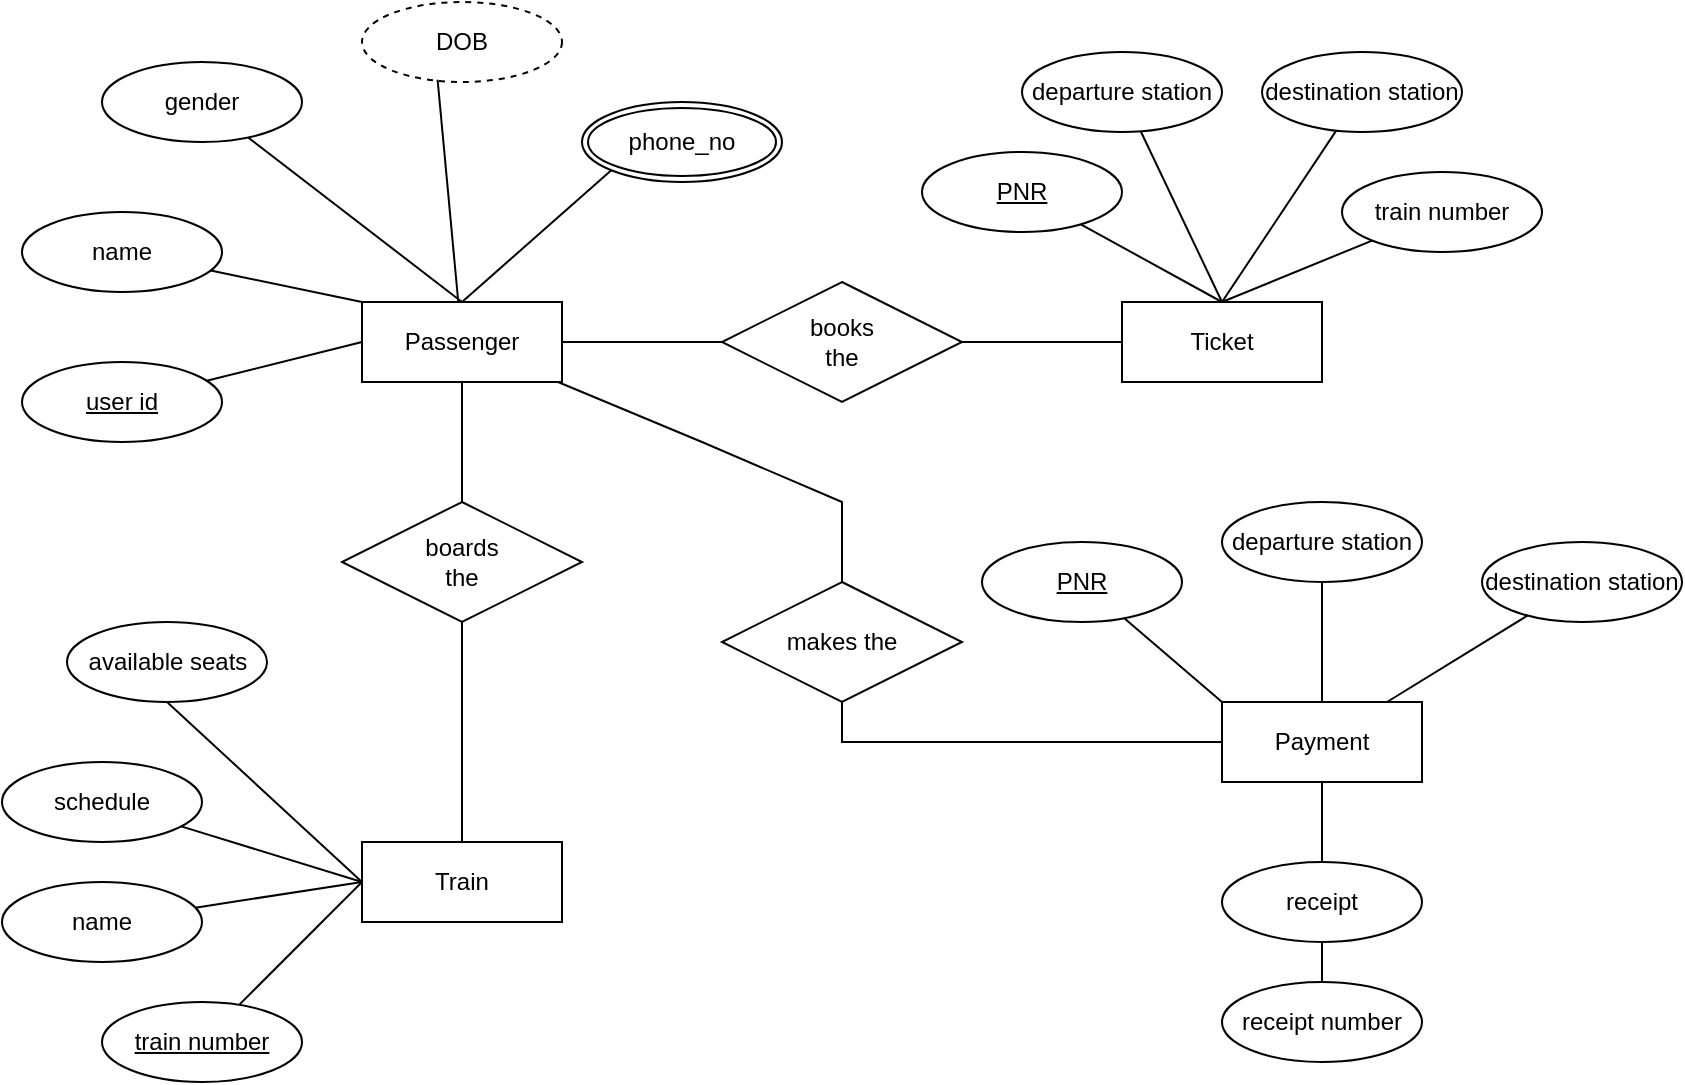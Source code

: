 <mxfile version="17.4.0" type="github">
  <diagram id="R2lEEEUBdFMjLlhIrx00" name="Page-1">
    <mxGraphModel dx="1021" dy="567" grid="1" gridSize="10" guides="1" tooltips="1" connect="1" arrows="1" fold="1" page="1" pageScale="1" pageWidth="850" pageHeight="1100" math="0" shadow="0" extFonts="Permanent Marker^https://fonts.googleapis.com/css?family=Permanent+Marker">
      <root>
        <mxCell id="0" />
        <mxCell id="1" parent="0" />
        <mxCell id="MBF6W-ac61NgdfQavCaw-21" value="Passenger&lt;br&gt;" style="whiteSpace=wrap;html=1;align=center;" parent="1" vertex="1">
          <mxGeometry x="190" y="200" width="100" height="40" as="geometry" />
        </mxCell>
        <mxCell id="MBF6W-ac61NgdfQavCaw-24" value="Ticket&lt;br&gt;" style="whiteSpace=wrap;html=1;align=center;" parent="1" vertex="1">
          <mxGeometry x="570" y="200" width="100" height="40" as="geometry" />
        </mxCell>
        <mxCell id="MBF6W-ac61NgdfQavCaw-25" value="DOB&lt;br&gt;" style="ellipse;whiteSpace=wrap;html=1;align=center;dashed=1;" parent="1" vertex="1">
          <mxGeometry x="190" y="50" width="100" height="40" as="geometry" />
        </mxCell>
        <mxCell id="MBF6W-ac61NgdfQavCaw-26" value="user id&lt;br&gt;" style="ellipse;whiteSpace=wrap;html=1;align=center;fontStyle=4;" parent="1" vertex="1">
          <mxGeometry x="20" y="230" width="100" height="40" as="geometry" />
        </mxCell>
        <mxCell id="MBF6W-ac61NgdfQavCaw-27" value="gender&lt;br&gt;" style="ellipse;whiteSpace=wrap;html=1;align=center;" parent="1" vertex="1">
          <mxGeometry x="60" y="80" width="100" height="40" as="geometry" />
        </mxCell>
        <mxCell id="MBF6W-ac61NgdfQavCaw-28" value="name&lt;br&gt;" style="ellipse;whiteSpace=wrap;html=1;align=center;" parent="1" vertex="1">
          <mxGeometry x="20" y="155" width="100" height="40" as="geometry" />
        </mxCell>
        <mxCell id="MBF6W-ac61NgdfQavCaw-29" value="" style="endArrow=none;html=1;rounded=0;entryX=0;entryY=0;entryDx=0;entryDy=0;" parent="1" source="MBF6W-ac61NgdfQavCaw-28" target="MBF6W-ac61NgdfQavCaw-21" edge="1">
          <mxGeometry relative="1" as="geometry">
            <mxPoint x="272.5" y="250" as="sourcePoint" />
            <mxPoint x="432.5" y="250" as="targetPoint" />
          </mxGeometry>
        </mxCell>
        <mxCell id="MBF6W-ac61NgdfQavCaw-30" value="" style="endArrow=none;html=1;rounded=0;entryX=0;entryY=0.5;entryDx=0;entryDy=0;" parent="1" source="MBF6W-ac61NgdfQavCaw-26" target="MBF6W-ac61NgdfQavCaw-21" edge="1">
          <mxGeometry relative="1" as="geometry">
            <mxPoint x="272.5" y="250" as="sourcePoint" />
            <mxPoint x="152.5" y="160" as="targetPoint" />
          </mxGeometry>
        </mxCell>
        <mxCell id="MBF6W-ac61NgdfQavCaw-32" value="" style="endArrow=none;html=1;rounded=0;entryX=0.5;entryY=0;entryDx=0;entryDy=0;" parent="1" source="MBF6W-ac61NgdfQavCaw-27" target="MBF6W-ac61NgdfQavCaw-21" edge="1">
          <mxGeometry relative="1" as="geometry">
            <mxPoint x="272.5" y="250" as="sourcePoint" />
            <mxPoint x="432.5" y="250" as="targetPoint" />
          </mxGeometry>
        </mxCell>
        <mxCell id="MBF6W-ac61NgdfQavCaw-33" value="PNR&lt;br&gt;" style="ellipse;whiteSpace=wrap;html=1;align=center;fontStyle=4;" parent="1" vertex="1">
          <mxGeometry x="470" y="125" width="100" height="40" as="geometry" />
        </mxCell>
        <mxCell id="MBF6W-ac61NgdfQavCaw-34" value="phone_no&lt;br&gt;" style="ellipse;shape=doubleEllipse;margin=3;whiteSpace=wrap;html=1;align=center;" parent="1" vertex="1">
          <mxGeometry x="300" y="100" width="100" height="40" as="geometry" />
        </mxCell>
        <mxCell id="MBF6W-ac61NgdfQavCaw-35" value="" style="endArrow=none;html=1;rounded=0;exitX=0.5;exitY=0;exitDx=0;exitDy=0;entryX=0;entryY=1;entryDx=0;entryDy=0;" parent="1" source="MBF6W-ac61NgdfQavCaw-21" target="MBF6W-ac61NgdfQavCaw-34" edge="1">
          <mxGeometry relative="1" as="geometry">
            <mxPoint x="272.5" y="240" as="sourcePoint" />
            <mxPoint x="432.5" y="240" as="targetPoint" />
          </mxGeometry>
        </mxCell>
        <mxCell id="M9bP560HoCuoHozRYCnY-1" value="departure station&lt;br&gt;" style="ellipse;whiteSpace=wrap;html=1;align=center;" vertex="1" parent="1">
          <mxGeometry x="520" y="75" width="100" height="40" as="geometry" />
        </mxCell>
        <mxCell id="M9bP560HoCuoHozRYCnY-2" value="destination station&lt;br&gt;" style="ellipse;whiteSpace=wrap;html=1;align=center;" vertex="1" parent="1">
          <mxGeometry x="640" y="75" width="100" height="40" as="geometry" />
        </mxCell>
        <mxCell id="M9bP560HoCuoHozRYCnY-4" value="train number&lt;br&gt;" style="ellipse;whiteSpace=wrap;html=1;align=center;" vertex="1" parent="1">
          <mxGeometry x="680" y="135" width="100" height="40" as="geometry" />
        </mxCell>
        <mxCell id="M9bP560HoCuoHozRYCnY-5" value="receipt number&lt;br&gt;" style="ellipse;whiteSpace=wrap;html=1;align=center;" vertex="1" parent="1">
          <mxGeometry x="620" y="540" width="100" height="40" as="geometry" />
        </mxCell>
        <mxCell id="M9bP560HoCuoHozRYCnY-7" value="" style="endArrow=none;html=1;rounded=0;entryX=0.5;entryY=0;entryDx=0;entryDy=0;" edge="1" parent="1" source="MBF6W-ac61NgdfQavCaw-33" target="MBF6W-ac61NgdfQavCaw-24">
          <mxGeometry relative="1" as="geometry">
            <mxPoint x="450" y="25" as="sourcePoint" />
            <mxPoint x="610" y="25" as="targetPoint" />
          </mxGeometry>
        </mxCell>
        <mxCell id="M9bP560HoCuoHozRYCnY-9" value="" style="endArrow=none;html=1;rounded=0;entryX=0.5;entryY=0;entryDx=0;entryDy=0;" edge="1" parent="1" source="M9bP560HoCuoHozRYCnY-1" target="MBF6W-ac61NgdfQavCaw-24">
          <mxGeometry relative="1" as="geometry">
            <mxPoint x="510" y="5" as="sourcePoint" />
            <mxPoint x="670" y="5" as="targetPoint" />
          </mxGeometry>
        </mxCell>
        <mxCell id="M9bP560HoCuoHozRYCnY-12" value="Payment&lt;br&gt;" style="whiteSpace=wrap;html=1;align=center;" vertex="1" parent="1">
          <mxGeometry x="620" y="400" width="100" height="40" as="geometry" />
        </mxCell>
        <mxCell id="M9bP560HoCuoHozRYCnY-13" value="PNR&lt;br&gt;" style="ellipse;whiteSpace=wrap;html=1;align=center;fontStyle=4;" vertex="1" parent="1">
          <mxGeometry x="500" y="320" width="100" height="40" as="geometry" />
        </mxCell>
        <mxCell id="M9bP560HoCuoHozRYCnY-14" value="departure station&lt;br&gt;" style="ellipse;whiteSpace=wrap;html=1;align=center;" vertex="1" parent="1">
          <mxGeometry x="620" y="300" width="100" height="40" as="geometry" />
        </mxCell>
        <mxCell id="M9bP560HoCuoHozRYCnY-15" value="destination station&lt;br&gt;" style="ellipse;whiteSpace=wrap;html=1;align=center;" vertex="1" parent="1">
          <mxGeometry x="750" y="320" width="100" height="40" as="geometry" />
        </mxCell>
        <mxCell id="M9bP560HoCuoHozRYCnY-16" value="receipt&lt;br&gt;" style="ellipse;whiteSpace=wrap;html=1;align=center;" vertex="1" parent="1">
          <mxGeometry x="620" y="480" width="100" height="40" as="geometry" />
        </mxCell>
        <mxCell id="M9bP560HoCuoHozRYCnY-20" value="" style="endArrow=none;html=1;rounded=0;" edge="1" parent="1" target="M9bP560HoCuoHozRYCnY-16" source="M9bP560HoCuoHozRYCnY-12">
          <mxGeometry relative="1" as="geometry">
            <mxPoint x="670" y="450" as="sourcePoint" />
            <mxPoint x="710" y="230" as="targetPoint" />
          </mxGeometry>
        </mxCell>
        <mxCell id="M9bP560HoCuoHozRYCnY-25" value="" style="endArrow=none;html=1;rounded=0;" edge="1" parent="1" source="M9bP560HoCuoHozRYCnY-16">
          <mxGeometry relative="1" as="geometry">
            <mxPoint x="670" y="480" as="sourcePoint" />
            <mxPoint x="670" y="540" as="targetPoint" />
          </mxGeometry>
        </mxCell>
        <mxCell id="M9bP560HoCuoHozRYCnY-28" value="Train" style="whiteSpace=wrap;html=1;align=center;" vertex="1" parent="1">
          <mxGeometry x="190" y="470" width="100" height="40" as="geometry" />
        </mxCell>
        <mxCell id="M9bP560HoCuoHozRYCnY-29" value="train number" style="ellipse;whiteSpace=wrap;html=1;align=center;fontStyle=4;" vertex="1" parent="1">
          <mxGeometry x="60" y="550" width="100" height="40" as="geometry" />
        </mxCell>
        <mxCell id="M9bP560HoCuoHozRYCnY-30" value="name" style="ellipse;whiteSpace=wrap;html=1;align=center;" vertex="1" parent="1">
          <mxGeometry x="10" y="490" width="100" height="40" as="geometry" />
        </mxCell>
        <mxCell id="M9bP560HoCuoHozRYCnY-31" value="available seats" style="ellipse;whiteSpace=wrap;html=1;align=center;" vertex="1" parent="1">
          <mxGeometry x="42.5" y="360" width="100" height="40" as="geometry" />
        </mxCell>
        <mxCell id="M9bP560HoCuoHozRYCnY-32" value="schedule" style="ellipse;whiteSpace=wrap;html=1;align=center;" vertex="1" parent="1">
          <mxGeometry x="10" y="430" width="100" height="40" as="geometry" />
        </mxCell>
        <mxCell id="M9bP560HoCuoHozRYCnY-33" value="" style="endArrow=none;html=1;rounded=0;entryX=0;entryY=0.5;entryDx=0;entryDy=0;" edge="1" parent="1" source="M9bP560HoCuoHozRYCnY-29" target="M9bP560HoCuoHozRYCnY-28">
          <mxGeometry relative="1" as="geometry">
            <mxPoint x="32.5" y="310" as="sourcePoint" />
            <mxPoint x="192.5" y="310" as="targetPoint" />
          </mxGeometry>
        </mxCell>
        <mxCell id="M9bP560HoCuoHozRYCnY-35" value="" style="endArrow=none;html=1;rounded=0;entryX=0;entryY=0.5;entryDx=0;entryDy=0;" edge="1" parent="1" source="M9bP560HoCuoHozRYCnY-30" target="M9bP560HoCuoHozRYCnY-28">
          <mxGeometry relative="1" as="geometry">
            <mxPoint x="92.5" y="290" as="sourcePoint" />
            <mxPoint x="252.5" y="290" as="targetPoint" />
          </mxGeometry>
        </mxCell>
        <mxCell id="M9bP560HoCuoHozRYCnY-38" value="" style="endArrow=none;html=1;rounded=0;entryX=0.5;entryY=0;entryDx=0;entryDy=0;" edge="1" parent="1" source="M9bP560HoCuoHozRYCnY-14" target="M9bP560HoCuoHozRYCnY-12">
          <mxGeometry relative="1" as="geometry">
            <mxPoint x="170" y="330" as="sourcePoint" />
            <mxPoint x="330" y="330" as="targetPoint" />
          </mxGeometry>
        </mxCell>
        <mxCell id="M9bP560HoCuoHozRYCnY-39" value="books&lt;br&gt;the" style="shape=rhombus;perimeter=rhombusPerimeter;whiteSpace=wrap;html=1;align=center;" vertex="1" parent="1">
          <mxGeometry x="370" y="190" width="120" height="60" as="geometry" />
        </mxCell>
        <mxCell id="M9bP560HoCuoHozRYCnY-40" value="" style="endArrow=none;html=1;rounded=0;" edge="1" parent="1" source="M9bP560HoCuoHozRYCnY-4">
          <mxGeometry relative="1" as="geometry">
            <mxPoint x="260" y="310" as="sourcePoint" />
            <mxPoint x="620" y="200" as="targetPoint" />
          </mxGeometry>
        </mxCell>
        <mxCell id="M9bP560HoCuoHozRYCnY-41" value="" style="endArrow=none;html=1;rounded=0;" edge="1" parent="1" target="M9bP560HoCuoHozRYCnY-2">
          <mxGeometry relative="1" as="geometry">
            <mxPoint x="620" y="200" as="sourcePoint" />
            <mxPoint x="420" y="310" as="targetPoint" />
          </mxGeometry>
        </mxCell>
        <mxCell id="M9bP560HoCuoHozRYCnY-42" value="" style="endArrow=none;html=1;rounded=0;entryX=0;entryY=0.5;entryDx=0;entryDy=0;" edge="1" parent="1" source="MBF6W-ac61NgdfQavCaw-21" target="M9bP560HoCuoHozRYCnY-39">
          <mxGeometry relative="1" as="geometry">
            <mxPoint x="330" y="270" as="sourcePoint" />
            <mxPoint x="490" y="270" as="targetPoint" />
          </mxGeometry>
        </mxCell>
        <mxCell id="M9bP560HoCuoHozRYCnY-43" value="" style="endArrow=none;html=1;rounded=0;" edge="1" parent="1" source="MBF6W-ac61NgdfQavCaw-24" target="M9bP560HoCuoHozRYCnY-39">
          <mxGeometry relative="1" as="geometry">
            <mxPoint x="330" y="270" as="sourcePoint" />
            <mxPoint x="490" y="270" as="targetPoint" />
          </mxGeometry>
        </mxCell>
        <mxCell id="M9bP560HoCuoHozRYCnY-44" value="" style="endArrow=none;html=1;rounded=0;exitX=0;exitY=0.5;exitDx=0;exitDy=0;" edge="1" parent="1" source="M9bP560HoCuoHozRYCnY-28" target="M9bP560HoCuoHozRYCnY-32">
          <mxGeometry relative="1" as="geometry">
            <mxPoint x="192.5" y="540" as="sourcePoint" />
            <mxPoint x="312.5" y="460" as="targetPoint" />
          </mxGeometry>
        </mxCell>
        <mxCell id="M9bP560HoCuoHozRYCnY-45" value="" style="endArrow=none;html=1;rounded=0;exitX=0;exitY=0.5;exitDx=0;exitDy=0;entryX=0.5;entryY=1;entryDx=0;entryDy=0;" edge="1" parent="1" source="M9bP560HoCuoHozRYCnY-28" target="M9bP560HoCuoHozRYCnY-31">
          <mxGeometry relative="1" as="geometry">
            <mxPoint x="322.5" y="320" as="sourcePoint" />
            <mxPoint x="482.5" y="320" as="targetPoint" />
          </mxGeometry>
        </mxCell>
        <mxCell id="M9bP560HoCuoHozRYCnY-48" value="boards&lt;br&gt;the" style="shape=rhombus;perimeter=rhombusPerimeter;whiteSpace=wrap;html=1;align=center;" vertex="1" parent="1">
          <mxGeometry x="180" y="300" width="120" height="60" as="geometry" />
        </mxCell>
        <mxCell id="M9bP560HoCuoHozRYCnY-50" value="" style="endArrow=none;html=1;rounded=0;exitX=0.5;exitY=1;exitDx=0;exitDy=0;entryX=0.5;entryY=0;entryDx=0;entryDy=0;" edge="1" parent="1" source="M9bP560HoCuoHozRYCnY-48" target="M9bP560HoCuoHozRYCnY-28">
          <mxGeometry relative="1" as="geometry">
            <mxPoint x="330" y="370" as="sourcePoint" />
            <mxPoint x="490" y="370" as="targetPoint" />
          </mxGeometry>
        </mxCell>
        <mxCell id="M9bP560HoCuoHozRYCnY-51" value="" style="endArrow=none;html=1;rounded=0;exitX=0.5;exitY=1;exitDx=0;exitDy=0;entryX=0.5;entryY=0;entryDx=0;entryDy=0;" edge="1" parent="1" source="MBF6W-ac61NgdfQavCaw-21" target="M9bP560HoCuoHozRYCnY-48">
          <mxGeometry relative="1" as="geometry">
            <mxPoint x="330" y="370" as="sourcePoint" />
            <mxPoint x="490" y="370" as="targetPoint" />
            <Array as="points" />
          </mxGeometry>
        </mxCell>
        <mxCell id="M9bP560HoCuoHozRYCnY-52" value="" style="endArrow=none;html=1;rounded=0;exitX=0.378;exitY=0.972;exitDx=0;exitDy=0;exitPerimeter=0;" edge="1" parent="1" source="MBF6W-ac61NgdfQavCaw-25" target="MBF6W-ac61NgdfQavCaw-21">
          <mxGeometry relative="1" as="geometry">
            <mxPoint x="330" y="370" as="sourcePoint" />
            <mxPoint x="490" y="370" as="targetPoint" />
          </mxGeometry>
        </mxCell>
        <mxCell id="M9bP560HoCuoHozRYCnY-53" value="makes the" style="shape=rhombus;perimeter=rhombusPerimeter;whiteSpace=wrap;html=1;align=center;" vertex="1" parent="1">
          <mxGeometry x="370" y="340" width="120" height="60" as="geometry" />
        </mxCell>
        <mxCell id="M9bP560HoCuoHozRYCnY-54" value="" style="endArrow=none;html=1;rounded=0;entryX=0.5;entryY=0;entryDx=0;entryDy=0;" edge="1" parent="1" source="MBF6W-ac61NgdfQavCaw-21" target="M9bP560HoCuoHozRYCnY-53">
          <mxGeometry relative="1" as="geometry">
            <mxPoint x="330" y="370" as="sourcePoint" />
            <mxPoint x="390" y="380" as="targetPoint" />
            <Array as="points">
              <mxPoint x="360" y="270" />
              <mxPoint x="430" y="300" />
            </Array>
          </mxGeometry>
        </mxCell>
        <mxCell id="M9bP560HoCuoHozRYCnY-55" value="" style="endArrow=none;html=1;rounded=0;entryX=0;entryY=0.5;entryDx=0;entryDy=0;entryPerimeter=0;" edge="1" parent="1" source="M9bP560HoCuoHozRYCnY-53" target="M9bP560HoCuoHozRYCnY-12">
          <mxGeometry relative="1" as="geometry">
            <mxPoint x="330" y="370" as="sourcePoint" />
            <mxPoint x="490" y="370" as="targetPoint" />
            <Array as="points">
              <mxPoint x="430" y="420" />
            </Array>
          </mxGeometry>
        </mxCell>
        <mxCell id="M9bP560HoCuoHozRYCnY-56" value="" style="endArrow=none;html=1;rounded=0;exitX=0;exitY=0;exitDx=0;exitDy=0;" edge="1" parent="1" source="M9bP560HoCuoHozRYCnY-12" target="M9bP560HoCuoHozRYCnY-13">
          <mxGeometry relative="1" as="geometry">
            <mxPoint x="330" y="370" as="sourcePoint" />
            <mxPoint x="490" y="370" as="targetPoint" />
          </mxGeometry>
        </mxCell>
        <mxCell id="M9bP560HoCuoHozRYCnY-57" value="" style="endArrow=none;html=1;rounded=0;" edge="1" parent="1" source="M9bP560HoCuoHozRYCnY-15" target="M9bP560HoCuoHozRYCnY-12">
          <mxGeometry relative="1" as="geometry">
            <mxPoint x="330" y="370" as="sourcePoint" />
            <mxPoint x="490" y="370" as="targetPoint" />
          </mxGeometry>
        </mxCell>
      </root>
    </mxGraphModel>
  </diagram>
</mxfile>
